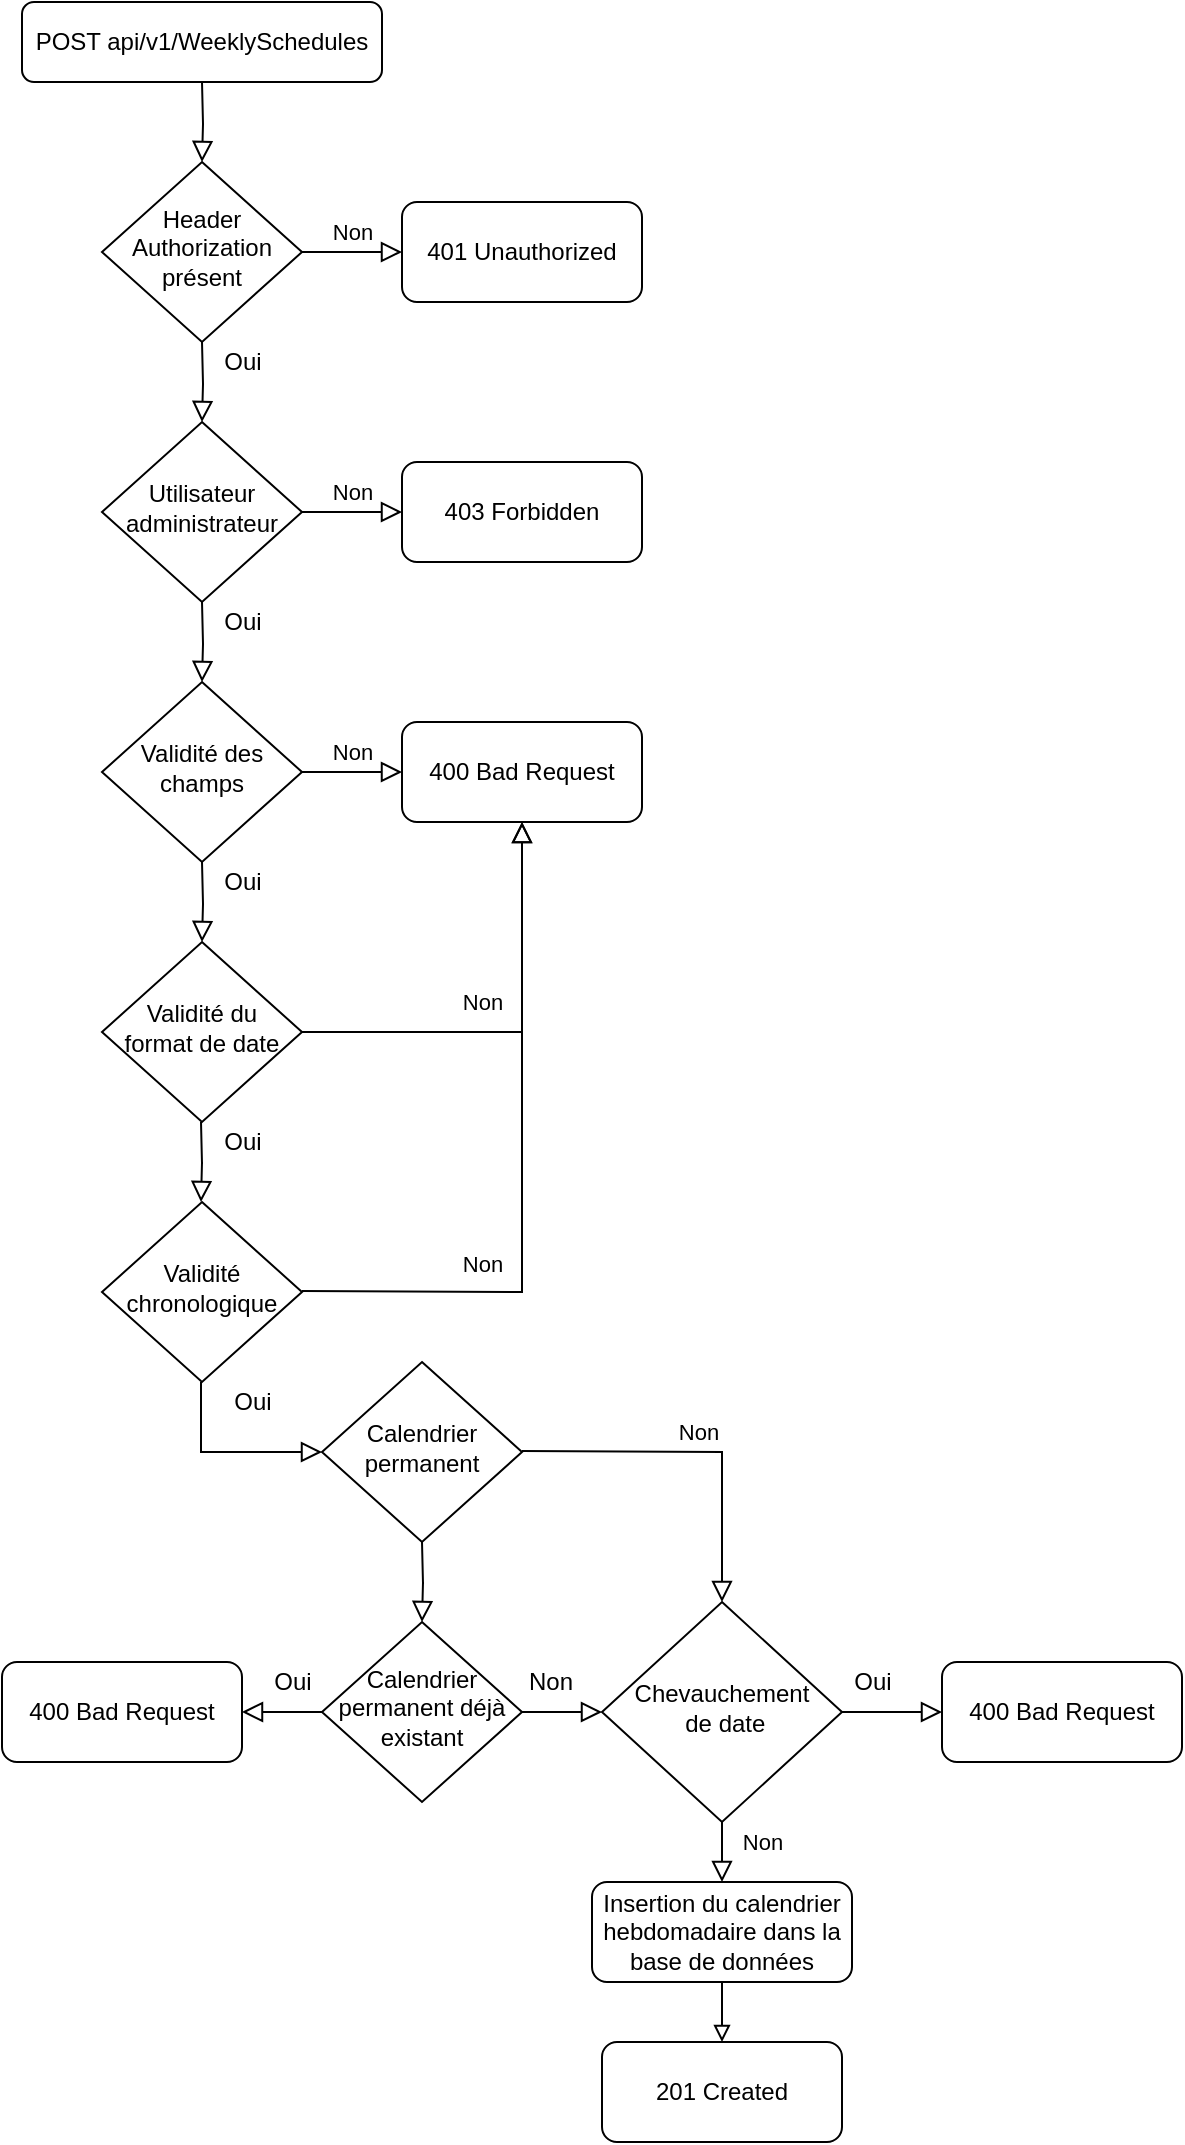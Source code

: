 <mxfile version="14.6.13" type="device"><diagram id="C5RBs43oDa-KdzZeNtuy" name="Page-1"><mxGraphModel dx="1422" dy="804" grid="1" gridSize="10" guides="1" tooltips="1" connect="1" arrows="1" fold="1" page="1" pageScale="1" pageWidth="827" pageHeight="1169" math="0" shadow="0"><root><mxCell id="WIyWlLk6GJQsqaUBKTNV-0"/><mxCell id="WIyWlLk6GJQsqaUBKTNV-1" parent="WIyWlLk6GJQsqaUBKTNV-0"/><mxCell id="WIyWlLk6GJQsqaUBKTNV-2" value="" style="rounded=0;html=1;jettySize=auto;orthogonalLoop=1;fontSize=11;endArrow=block;endFill=0;endSize=8;strokeWidth=1;shadow=0;labelBackgroundColor=none;edgeStyle=orthogonalEdgeStyle;" parent="WIyWlLk6GJQsqaUBKTNV-1" target="WIyWlLk6GJQsqaUBKTNV-6" edge="1"><mxGeometry relative="1" as="geometry"><mxPoint x="220" y="300" as="sourcePoint"/></mxGeometry></mxCell><mxCell id="WIyWlLk6GJQsqaUBKTNV-3" value="POST api/v1/WeeklySchedules" style="rounded=1;whiteSpace=wrap;html=1;fontSize=12;glass=0;strokeWidth=1;shadow=0;" parent="WIyWlLk6GJQsqaUBKTNV-1" vertex="1"><mxGeometry x="130" width="180" height="40" as="geometry"/></mxCell><mxCell id="WIyWlLk6GJQsqaUBKTNV-5" value="Non" style="edgeStyle=orthogonalEdgeStyle;rounded=0;html=1;jettySize=auto;orthogonalLoop=1;fontSize=11;endArrow=block;endFill=0;endSize=8;strokeWidth=1;shadow=0;labelBackgroundColor=none;" parent="WIyWlLk6GJQsqaUBKTNV-1" source="WIyWlLk6GJQsqaUBKTNV-6" target="WIyWlLk6GJQsqaUBKTNV-7" edge="1"><mxGeometry y="10" relative="1" as="geometry"><mxPoint as="offset"/></mxGeometry></mxCell><mxCell id="WIyWlLk6GJQsqaUBKTNV-6" value="Validité des &lt;br&gt;champs" style="rhombus;whiteSpace=wrap;html=1;shadow=0;fontFamily=Helvetica;fontSize=12;align=center;strokeWidth=1;spacing=6;spacingTop=-4;" parent="WIyWlLk6GJQsqaUBKTNV-1" vertex="1"><mxGeometry x="170" y="340" width="100" height="90" as="geometry"/></mxCell><mxCell id="WIyWlLk6GJQsqaUBKTNV-7" value="400 Bad Request" style="rounded=1;whiteSpace=wrap;html=1;fontSize=12;glass=0;strokeWidth=1;shadow=0;" parent="WIyWlLk6GJQsqaUBKTNV-1" vertex="1"><mxGeometry x="320" y="360" width="120" height="50" as="geometry"/></mxCell><mxCell id="524g6i1hWJ2-e89ul838-11" style="edgeStyle=orthogonalEdgeStyle;rounded=0;orthogonalLoop=1;jettySize=auto;html=1;endArrow=block;endFill=0;" parent="WIyWlLk6GJQsqaUBKTNV-1" source="WIyWlLk6GJQsqaUBKTNV-11" edge="1"><mxGeometry relative="1" as="geometry"><mxPoint x="480" y="1020" as="targetPoint"/></mxGeometry></mxCell><mxCell id="WIyWlLk6GJQsqaUBKTNV-11" value="Insertion du calendrier hebdomadaire dans la base de données" style="rounded=1;whiteSpace=wrap;html=1;fontSize=12;glass=0;strokeWidth=1;shadow=0;" parent="WIyWlLk6GJQsqaUBKTNV-1" vertex="1"><mxGeometry x="415" y="940" width="130" height="50" as="geometry"/></mxCell><mxCell id="524g6i1hWJ2-e89ul838-13" value="201 Created" style="rounded=1;whiteSpace=wrap;html=1;fontSize=12;glass=0;strokeWidth=1;shadow=0;" parent="WIyWlLk6GJQsqaUBKTNV-1" vertex="1"><mxGeometry x="420" y="1020" width="120" height="50" as="geometry"/></mxCell><mxCell id="iDIL6tAmCs9mzdsC3x_e-0" value="" style="rounded=0;html=1;jettySize=auto;orthogonalLoop=1;fontSize=11;endArrow=block;endFill=0;endSize=8;strokeWidth=1;shadow=0;labelBackgroundColor=none;edgeStyle=orthogonalEdgeStyle;" parent="WIyWlLk6GJQsqaUBKTNV-1" target="iDIL6tAmCs9mzdsC3x_e-2" edge="1"><mxGeometry relative="1" as="geometry"><mxPoint x="220" y="40" as="sourcePoint"/></mxGeometry></mxCell><mxCell id="iDIL6tAmCs9mzdsC3x_e-1" value="Non" style="edgeStyle=orthogonalEdgeStyle;rounded=0;html=1;jettySize=auto;orthogonalLoop=1;fontSize=11;endArrow=block;endFill=0;endSize=8;strokeWidth=1;shadow=0;labelBackgroundColor=none;" parent="WIyWlLk6GJQsqaUBKTNV-1" source="iDIL6tAmCs9mzdsC3x_e-2" target="iDIL6tAmCs9mzdsC3x_e-3" edge="1"><mxGeometry y="10" relative="1" as="geometry"><mxPoint as="offset"/></mxGeometry></mxCell><mxCell id="iDIL6tAmCs9mzdsC3x_e-2" value="Header&lt;br&gt;Authorization&lt;br&gt;présent" style="rhombus;whiteSpace=wrap;html=1;shadow=0;fontFamily=Helvetica;fontSize=12;align=center;strokeWidth=1;spacing=6;spacingTop=-4;" parent="WIyWlLk6GJQsqaUBKTNV-1" vertex="1"><mxGeometry x="170" y="80" width="100" height="90" as="geometry"/></mxCell><mxCell id="iDIL6tAmCs9mzdsC3x_e-3" value="401 Unauthorized" style="rounded=1;whiteSpace=wrap;html=1;fontSize=12;glass=0;strokeWidth=1;shadow=0;" parent="WIyWlLk6GJQsqaUBKTNV-1" vertex="1"><mxGeometry x="320" y="100" width="120" height="50" as="geometry"/></mxCell><mxCell id="iDIL6tAmCs9mzdsC3x_e-7" value="" style="rounded=0;html=1;jettySize=auto;orthogonalLoop=1;fontSize=11;endArrow=block;endFill=0;endSize=8;strokeWidth=1;shadow=0;labelBackgroundColor=none;edgeStyle=orthogonalEdgeStyle;" parent="WIyWlLk6GJQsqaUBKTNV-1" target="iDIL6tAmCs9mzdsC3x_e-9" edge="1"><mxGeometry relative="1" as="geometry"><mxPoint x="220" y="170" as="sourcePoint"/></mxGeometry></mxCell><mxCell id="iDIL6tAmCs9mzdsC3x_e-8" value="Non" style="edgeStyle=orthogonalEdgeStyle;rounded=0;html=1;jettySize=auto;orthogonalLoop=1;fontSize=11;endArrow=block;endFill=0;endSize=8;strokeWidth=1;shadow=0;labelBackgroundColor=none;" parent="WIyWlLk6GJQsqaUBKTNV-1" source="iDIL6tAmCs9mzdsC3x_e-9" target="iDIL6tAmCs9mzdsC3x_e-10" edge="1"><mxGeometry y="10" relative="1" as="geometry"><mxPoint as="offset"/></mxGeometry></mxCell><mxCell id="iDIL6tAmCs9mzdsC3x_e-9" value="Utilisateur&lt;br&gt;administrateur" style="rhombus;whiteSpace=wrap;html=1;shadow=0;fontFamily=Helvetica;fontSize=12;align=center;strokeWidth=1;spacing=6;spacingTop=-4;" parent="WIyWlLk6GJQsqaUBKTNV-1" vertex="1"><mxGeometry x="170" y="210" width="100" height="90" as="geometry"/></mxCell><mxCell id="iDIL6tAmCs9mzdsC3x_e-10" value="403 Forbidden" style="rounded=1;whiteSpace=wrap;html=1;fontSize=12;glass=0;strokeWidth=1;shadow=0;" parent="WIyWlLk6GJQsqaUBKTNV-1" vertex="1"><mxGeometry x="320" y="230" width="120" height="50" as="geometry"/></mxCell><mxCell id="iDIL6tAmCs9mzdsC3x_e-11" value="" style="rounded=0;html=1;jettySize=auto;orthogonalLoop=1;fontSize=11;endArrow=block;endFill=0;endSize=8;strokeWidth=1;shadow=0;labelBackgroundColor=none;edgeStyle=orthogonalEdgeStyle;" parent="WIyWlLk6GJQsqaUBKTNV-1" target="iDIL6tAmCs9mzdsC3x_e-13" edge="1"><mxGeometry relative="1" as="geometry"><mxPoint x="220" y="430" as="sourcePoint"/></mxGeometry></mxCell><mxCell id="iDIL6tAmCs9mzdsC3x_e-12" value="Non" style="edgeStyle=orthogonalEdgeStyle;rounded=0;html=1;jettySize=auto;orthogonalLoop=1;fontSize=11;endArrow=block;endFill=0;endSize=8;strokeWidth=1;shadow=0;labelBackgroundColor=none;entryX=0.5;entryY=1;entryDx=0;entryDy=0;" parent="WIyWlLk6GJQsqaUBKTNV-1" source="iDIL6tAmCs9mzdsC3x_e-13" target="WIyWlLk6GJQsqaUBKTNV-7" edge="1"><mxGeometry x="-0.163" y="15" relative="1" as="geometry"><mxPoint as="offset"/><mxPoint x="320" y="515" as="targetPoint"/></mxGeometry></mxCell><mxCell id="iDIL6tAmCs9mzdsC3x_e-13" value="Validité du format de date" style="rhombus;whiteSpace=wrap;html=1;shadow=0;fontFamily=Helvetica;fontSize=12;align=center;strokeWidth=1;spacing=6;spacingTop=-4;" parent="WIyWlLk6GJQsqaUBKTNV-1" vertex="1"><mxGeometry x="170" y="470" width="100" height="90" as="geometry"/></mxCell><mxCell id="iDIL6tAmCs9mzdsC3x_e-15" value="" style="rounded=0;html=1;jettySize=auto;orthogonalLoop=1;fontSize=11;endArrow=block;endFill=0;endSize=8;strokeWidth=1;shadow=0;labelBackgroundColor=none;edgeStyle=orthogonalEdgeStyle;" parent="WIyWlLk6GJQsqaUBKTNV-1" edge="1"><mxGeometry relative="1" as="geometry"><mxPoint x="219.5" y="560" as="sourcePoint"/><mxPoint x="219.5" y="600" as="targetPoint"/></mxGeometry></mxCell><mxCell id="NOMumJaIBwWutyW0fRZX-0" value="Oui" style="text;html=1;align=center;verticalAlign=middle;resizable=0;points=[];autosize=1;strokeColor=none;" parent="WIyWlLk6GJQsqaUBKTNV-1" vertex="1"><mxGeometry x="225" y="560" width="30" height="20" as="geometry"/></mxCell><mxCell id="MclLDYGQboBeP8c7G-QB-0" value="Oui" style="text;html=1;align=center;verticalAlign=middle;resizable=0;points=[];autosize=1;strokeColor=none;" parent="WIyWlLk6GJQsqaUBKTNV-1" vertex="1"><mxGeometry x="225" y="170" width="30" height="20" as="geometry"/></mxCell><mxCell id="MclLDYGQboBeP8c7G-QB-1" value="Oui" style="text;html=1;align=center;verticalAlign=middle;resizable=0;points=[];autosize=1;strokeColor=none;" parent="WIyWlLk6GJQsqaUBKTNV-1" vertex="1"><mxGeometry x="225" y="300" width="30" height="20" as="geometry"/></mxCell><mxCell id="MclLDYGQboBeP8c7G-QB-2" value="Oui" style="text;html=1;align=center;verticalAlign=middle;resizable=0;points=[];autosize=1;strokeColor=none;" parent="WIyWlLk6GJQsqaUBKTNV-1" vertex="1"><mxGeometry x="225" y="430" width="30" height="20" as="geometry"/></mxCell><mxCell id="2eX6BuotqMP4QlGuaUzL-0" value="Validité chronologique" style="rhombus;whiteSpace=wrap;html=1;shadow=0;fontFamily=Helvetica;fontSize=12;align=center;strokeWidth=1;spacing=6;spacingTop=-4;" parent="WIyWlLk6GJQsqaUBKTNV-1" vertex="1"><mxGeometry x="170" y="600" width="100" height="90" as="geometry"/></mxCell><mxCell id="2eX6BuotqMP4QlGuaUzL-1" value="" style="rounded=0;html=1;jettySize=auto;orthogonalLoop=1;fontSize=11;endArrow=block;endFill=0;endSize=8;strokeWidth=1;shadow=0;labelBackgroundColor=none;edgeStyle=orthogonalEdgeStyle;entryX=0;entryY=0.5;entryDx=0;entryDy=0;" parent="WIyWlLk6GJQsqaUBKTNV-1" target="NL4rSaFDFlxbTyGI69Su-0" edge="1"><mxGeometry relative="1" as="geometry"><mxPoint x="219.5" y="690" as="sourcePoint"/><mxPoint x="219.5" y="730" as="targetPoint"/><Array as="points"><mxPoint x="220" y="725"/></Array></mxGeometry></mxCell><mxCell id="2eX6BuotqMP4QlGuaUzL-2" value="Oui" style="text;html=1;align=center;verticalAlign=middle;resizable=0;points=[];autosize=1;strokeColor=none;" parent="WIyWlLk6GJQsqaUBKTNV-1" vertex="1"><mxGeometry x="230" y="690" width="30" height="20" as="geometry"/></mxCell><mxCell id="2eX6BuotqMP4QlGuaUzL-3" value="Non" style="edgeStyle=orthogonalEdgeStyle;rounded=0;html=1;jettySize=auto;orthogonalLoop=1;fontSize=11;endArrow=block;endFill=0;endSize=8;strokeWidth=1;shadow=0;labelBackgroundColor=none;entryX=0.5;entryY=1;entryDx=0;entryDy=0;" parent="WIyWlLk6GJQsqaUBKTNV-1" target="WIyWlLk6GJQsqaUBKTNV-7" edge="1"><mxGeometry x="-0.477" y="15" relative="1" as="geometry"><mxPoint y="1" as="offset"/><mxPoint x="270" y="644.5" as="sourcePoint"/><mxPoint x="410" y="490" as="targetPoint"/></mxGeometry></mxCell><mxCell id="NL4rSaFDFlxbTyGI69Su-0" value="Calendrier permanent" style="rhombus;whiteSpace=wrap;html=1;shadow=0;fontFamily=Helvetica;fontSize=12;align=center;strokeWidth=1;spacing=6;spacingTop=-4;" parent="WIyWlLk6GJQsqaUBKTNV-1" vertex="1"><mxGeometry x="280" y="680" width="100" height="90" as="geometry"/></mxCell><mxCell id="NL4rSaFDFlxbTyGI69Su-1" value="" style="rounded=0;html=1;jettySize=auto;orthogonalLoop=1;fontSize=11;endArrow=block;endFill=0;endSize=8;strokeWidth=1;shadow=0;labelBackgroundColor=none;edgeStyle=orthogonalEdgeStyle;" parent="WIyWlLk6GJQsqaUBKTNV-1" edge="1"><mxGeometry relative="1" as="geometry"><mxPoint x="330" y="770" as="sourcePoint"/><mxPoint x="330" y="810" as="targetPoint"/></mxGeometry></mxCell><mxCell id="NL4rSaFDFlxbTyGI69Su-2" value="Oui" style="text;html=1;align=center;verticalAlign=middle;resizable=0;points=[];autosize=1;strokeColor=none;" parent="WIyWlLk6GJQsqaUBKTNV-1" vertex="1"><mxGeometry x="540" y="830" width="30" height="20" as="geometry"/></mxCell><mxCell id="NL4rSaFDFlxbTyGI69Su-3" value="Calendrier permanent déjà existant" style="rhombus;whiteSpace=wrap;html=1;shadow=0;fontFamily=Helvetica;fontSize=12;align=center;strokeWidth=1;spacing=6;spacingTop=-4;" parent="WIyWlLk6GJQsqaUBKTNV-1" vertex="1"><mxGeometry x="280" y="810" width="100" height="90" as="geometry"/></mxCell><mxCell id="NL4rSaFDFlxbTyGI69Su-4" value="" style="rounded=0;html=1;jettySize=auto;orthogonalLoop=1;fontSize=11;endArrow=block;endFill=0;endSize=8;strokeWidth=1;shadow=0;labelBackgroundColor=none;edgeStyle=orthogonalEdgeStyle;" parent="WIyWlLk6GJQsqaUBKTNV-1" source="NL4rSaFDFlxbTyGI69Su-3" edge="1"><mxGeometry relative="1" as="geometry"><mxPoint x="244.58" y="870" as="sourcePoint"/><mxPoint x="240" y="855" as="targetPoint"/></mxGeometry></mxCell><mxCell id="NL4rSaFDFlxbTyGI69Su-5" value="Oui" style="text;html=1;align=center;verticalAlign=middle;resizable=0;points=[];autosize=1;strokeColor=none;" parent="WIyWlLk6GJQsqaUBKTNV-1" vertex="1"><mxGeometry x="250" y="830" width="30" height="20" as="geometry"/></mxCell><mxCell id="NL4rSaFDFlxbTyGI69Su-6" value="Non" style="edgeStyle=orthogonalEdgeStyle;rounded=0;html=1;jettySize=auto;orthogonalLoop=1;fontSize=11;endArrow=block;endFill=0;endSize=8;strokeWidth=1;shadow=0;labelBackgroundColor=none;entryX=0.5;entryY=0;entryDx=0;entryDy=0;" parent="WIyWlLk6GJQsqaUBKTNV-1" target="NL4rSaFDFlxbTyGI69Su-7" edge="1"><mxGeometry y="10" relative="1" as="geometry"><mxPoint as="offset"/><mxPoint x="380" y="724.5" as="sourcePoint"/><mxPoint x="430" y="724.5" as="targetPoint"/></mxGeometry></mxCell><mxCell id="NL4rSaFDFlxbTyGI69Su-7" value="Chevauchement&lt;br&gt;&amp;nbsp;de date" style="rhombus;whiteSpace=wrap;html=1;shadow=0;fontFamily=Helvetica;fontSize=12;align=center;strokeWidth=1;spacing=6;spacingTop=-4;" parent="WIyWlLk6GJQsqaUBKTNV-1" vertex="1"><mxGeometry x="420" y="800" width="120" height="110" as="geometry"/></mxCell><mxCell id="NL4rSaFDFlxbTyGI69Su-8" value="" style="rounded=0;html=1;jettySize=auto;orthogonalLoop=1;fontSize=11;endArrow=block;endFill=0;endSize=8;strokeWidth=1;shadow=0;labelBackgroundColor=none;edgeStyle=orthogonalEdgeStyle;exitX=1;exitY=0.5;exitDx=0;exitDy=0;" parent="WIyWlLk6GJQsqaUBKTNV-1" source="NL4rSaFDFlxbTyGI69Su-7" edge="1"><mxGeometry relative="1" as="geometry"><mxPoint x="620" y="700" as="sourcePoint"/><mxPoint x="590" y="855" as="targetPoint"/><Array as="points"><mxPoint x="570" y="855"/></Array></mxGeometry></mxCell><mxCell id="NL4rSaFDFlxbTyGI69Su-9" value="400 Bad Request" style="rounded=1;whiteSpace=wrap;html=1;fontSize=12;glass=0;strokeWidth=1;shadow=0;" parent="WIyWlLk6GJQsqaUBKTNV-1" vertex="1"><mxGeometry x="590" y="830" width="120" height="50" as="geometry"/></mxCell><mxCell id="NL4rSaFDFlxbTyGI69Su-11" value="400 Bad Request" style="rounded=1;whiteSpace=wrap;html=1;fontSize=12;glass=0;strokeWidth=1;shadow=0;" parent="WIyWlLk6GJQsqaUBKTNV-1" vertex="1"><mxGeometry x="120" y="830" width="120" height="50" as="geometry"/></mxCell><mxCell id="NL4rSaFDFlxbTyGI69Su-13" value="Non" style="text;html=1;align=center;verticalAlign=middle;resizable=0;points=[];autosize=1;strokeColor=none;" parent="WIyWlLk6GJQsqaUBKTNV-1" vertex="1"><mxGeometry x="374" y="830" width="40" height="20" as="geometry"/></mxCell><mxCell id="NL4rSaFDFlxbTyGI69Su-14" value="" style="rounded=0;html=1;jettySize=auto;orthogonalLoop=1;fontSize=11;endArrow=block;endFill=0;endSize=8;strokeWidth=1;shadow=0;labelBackgroundColor=none;edgeStyle=orthogonalEdgeStyle;exitX=1;exitY=0.5;exitDx=0;exitDy=0;entryX=0;entryY=0.5;entryDx=0;entryDy=0;" parent="WIyWlLk6GJQsqaUBKTNV-1" source="NL4rSaFDFlxbTyGI69Su-3" target="NL4rSaFDFlxbTyGI69Su-7" edge="1"><mxGeometry relative="1" as="geometry"><mxPoint x="290" y="865" as="sourcePoint"/><mxPoint x="250" y="865" as="targetPoint"/></mxGeometry></mxCell><mxCell id="NL4rSaFDFlxbTyGI69Su-15" value="Non" style="edgeStyle=orthogonalEdgeStyle;rounded=0;html=1;jettySize=auto;orthogonalLoop=1;fontSize=11;endArrow=block;endFill=0;endSize=8;strokeWidth=1;shadow=0;labelBackgroundColor=none;exitX=0.5;exitY=1;exitDx=0;exitDy=0;entryX=0.5;entryY=0;entryDx=0;entryDy=0;" parent="WIyWlLk6GJQsqaUBKTNV-1" source="NL4rSaFDFlxbTyGI69Su-7" target="WIyWlLk6GJQsqaUBKTNV-11" edge="1"><mxGeometry x="-0.333" y="20" relative="1" as="geometry"><mxPoint as="offset"/><mxPoint x="620" y="740" as="sourcePoint"/><mxPoint x="610" y="800" as="targetPoint"/><Array as="points"><mxPoint x="480" y="930"/><mxPoint x="480" y="930"/></Array></mxGeometry></mxCell></root></mxGraphModel></diagram></mxfile>